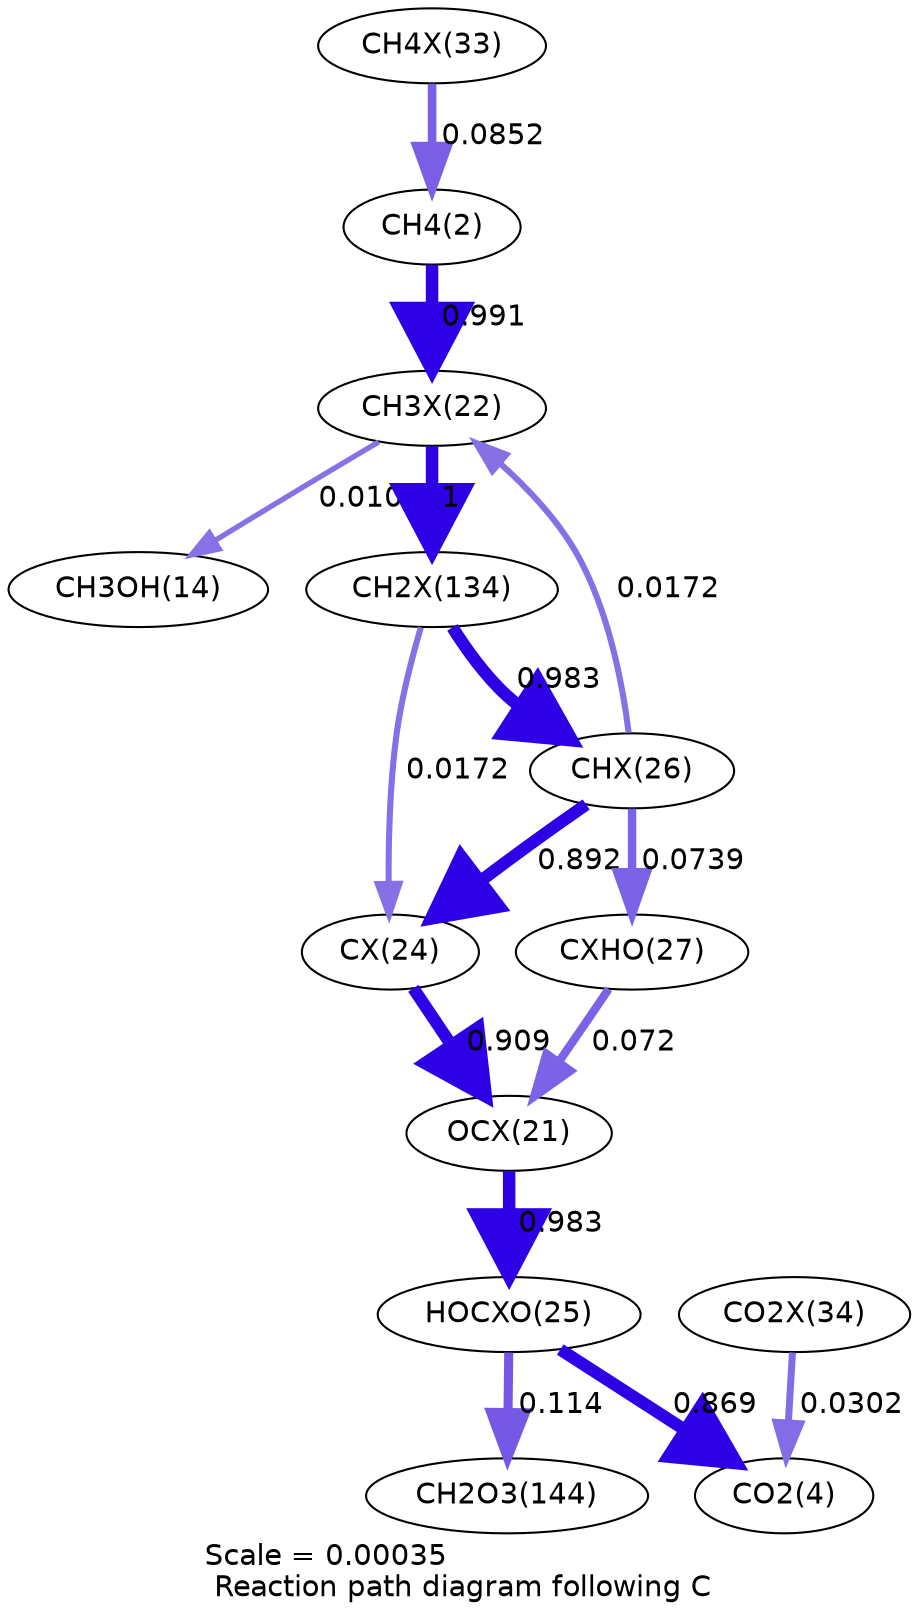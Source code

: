 digraph reaction_paths {
center=1;
s34 -> s4[fontname="Helvetica", penwidth=4.14, arrowsize=2.07, color="0.7, 0.585, 0.9"
, label=" 0.0852"];
s4 -> s28[fontname="Helvetica", penwidth=5.99, arrowsize=3, color="0.7, 1.49, 0.9"
, label=" 0.991"];
s28 -> s16[fontname="Helvetica", penwidth=2.58, arrowsize=1.29, color="0.7, 0.511, 0.9"
, label=" 0.0107"];
s28 -> s44[fontname="Helvetica", penwidth=6, arrowsize=3, color="0.7, 1.5, 0.9"
, label=" 1"];
s32 -> s28[fontname="Helvetica", penwidth=2.93, arrowsize=1.47, color="0.7, 0.517, 0.9"
, label=" 0.0172"];
s44 -> s32[fontname="Helvetica", penwidth=5.99, arrowsize=2.99, color="0.7, 1.48, 0.9"
, label=" 0.983"];
s44 -> s30[fontname="Helvetica", penwidth=2.93, arrowsize=1.47, color="0.7, 0.517, 0.9"
, label=" 0.0172"];
s32 -> s33[fontname="Helvetica", penwidth=4.03, arrowsize=2.02, color="0.7, 0.574, 0.9"
, label=" 0.0739"];
s32 -> s30[fontname="Helvetica", penwidth=5.91, arrowsize=2.96, color="0.7, 1.39, 0.9"
, label=" 0.892"];
s33 -> s27[fontname="Helvetica", penwidth=4.01, arrowsize=2.01, color="0.7, 0.572, 0.9"
, label=" 0.072"];
s27 -> s31[fontname="Helvetica", penwidth=5.99, arrowsize=2.99, color="0.7, 1.48, 0.9"
, label=" 0.983"];
s30 -> s27[fontname="Helvetica", penwidth=5.93, arrowsize=2.96, color="0.7, 1.41, 0.9"
, label=" 0.909"];
s31 -> s6[fontname="Helvetica", penwidth=5.89, arrowsize=2.95, color="0.7, 1.37, 0.9"
, label=" 0.869"];
s35 -> s6[fontname="Helvetica", penwidth=3.36, arrowsize=1.68, color="0.7, 0.53, 0.9"
, label=" 0.0302"];
s31 -> s22[fontname="Helvetica", penwidth=4.36, arrowsize=2.18, color="0.7, 0.614, 0.9"
, label=" 0.114"];
s4 [ fontname="Helvetica", label="CH4(2)"];
s6 [ fontname="Helvetica", label="CO2(4)"];
s16 [ fontname="Helvetica", label="CH3OH(14)"];
s22 [ fontname="Helvetica", label="CH2O3(144)"];
s27 [ fontname="Helvetica", label="OCX(21)"];
s28 [ fontname="Helvetica", label="CH3X(22)"];
s30 [ fontname="Helvetica", label="CX(24)"];
s31 [ fontname="Helvetica", label="HOCXO(25)"];
s32 [ fontname="Helvetica", label="CHX(26)"];
s33 [ fontname="Helvetica", label="CXHO(27)"];
s34 [ fontname="Helvetica", label="CH4X(33)"];
s35 [ fontname="Helvetica", label="CO2X(34)"];
s44 [ fontname="Helvetica", label="CH2X(134)"];
 label = "Scale = 0.00035\l Reaction path diagram following C";
 fontname = "Helvetica";
}
